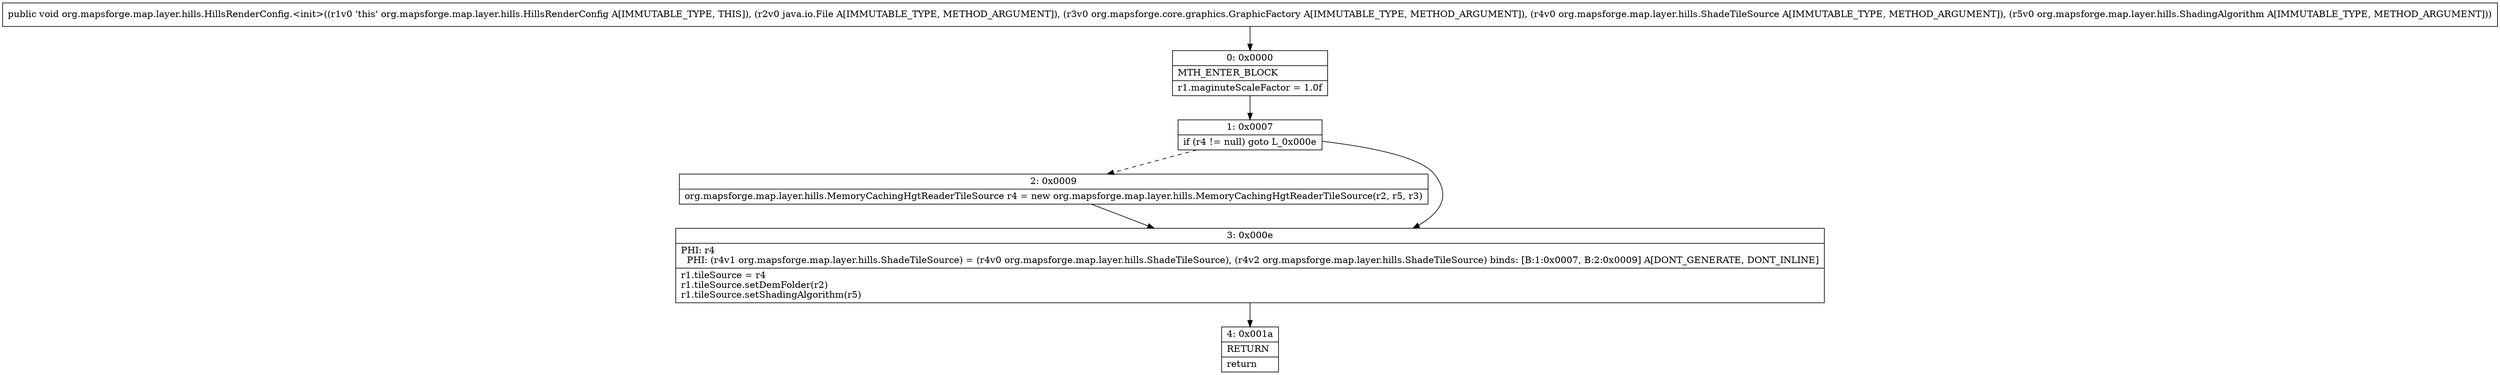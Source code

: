 digraph "CFG fororg.mapsforge.map.layer.hills.HillsRenderConfig.\<init\>(Ljava\/io\/File;Lorg\/mapsforge\/core\/graphics\/GraphicFactory;Lorg\/mapsforge\/map\/layer\/hills\/ShadeTileSource;Lorg\/mapsforge\/map\/layer\/hills\/ShadingAlgorithm;)V" {
Node_0 [shape=record,label="{0\:\ 0x0000|MTH_ENTER_BLOCK\l|r1.maginuteScaleFactor = 1.0f\l}"];
Node_1 [shape=record,label="{1\:\ 0x0007|if (r4 != null) goto L_0x000e\l}"];
Node_2 [shape=record,label="{2\:\ 0x0009|org.mapsforge.map.layer.hills.MemoryCachingHgtReaderTileSource r4 = new org.mapsforge.map.layer.hills.MemoryCachingHgtReaderTileSource(r2, r5, r3)\l}"];
Node_3 [shape=record,label="{3\:\ 0x000e|PHI: r4 \l  PHI: (r4v1 org.mapsforge.map.layer.hills.ShadeTileSource) = (r4v0 org.mapsforge.map.layer.hills.ShadeTileSource), (r4v2 org.mapsforge.map.layer.hills.ShadeTileSource) binds: [B:1:0x0007, B:2:0x0009] A[DONT_GENERATE, DONT_INLINE]\l|r1.tileSource = r4\lr1.tileSource.setDemFolder(r2)\lr1.tileSource.setShadingAlgorithm(r5)\l}"];
Node_4 [shape=record,label="{4\:\ 0x001a|RETURN\l|return\l}"];
MethodNode[shape=record,label="{public void org.mapsforge.map.layer.hills.HillsRenderConfig.\<init\>((r1v0 'this' org.mapsforge.map.layer.hills.HillsRenderConfig A[IMMUTABLE_TYPE, THIS]), (r2v0 java.io.File A[IMMUTABLE_TYPE, METHOD_ARGUMENT]), (r3v0 org.mapsforge.core.graphics.GraphicFactory A[IMMUTABLE_TYPE, METHOD_ARGUMENT]), (r4v0 org.mapsforge.map.layer.hills.ShadeTileSource A[IMMUTABLE_TYPE, METHOD_ARGUMENT]), (r5v0 org.mapsforge.map.layer.hills.ShadingAlgorithm A[IMMUTABLE_TYPE, METHOD_ARGUMENT])) }"];
MethodNode -> Node_0;
Node_0 -> Node_1;
Node_1 -> Node_2[style=dashed];
Node_1 -> Node_3;
Node_2 -> Node_3;
Node_3 -> Node_4;
}

